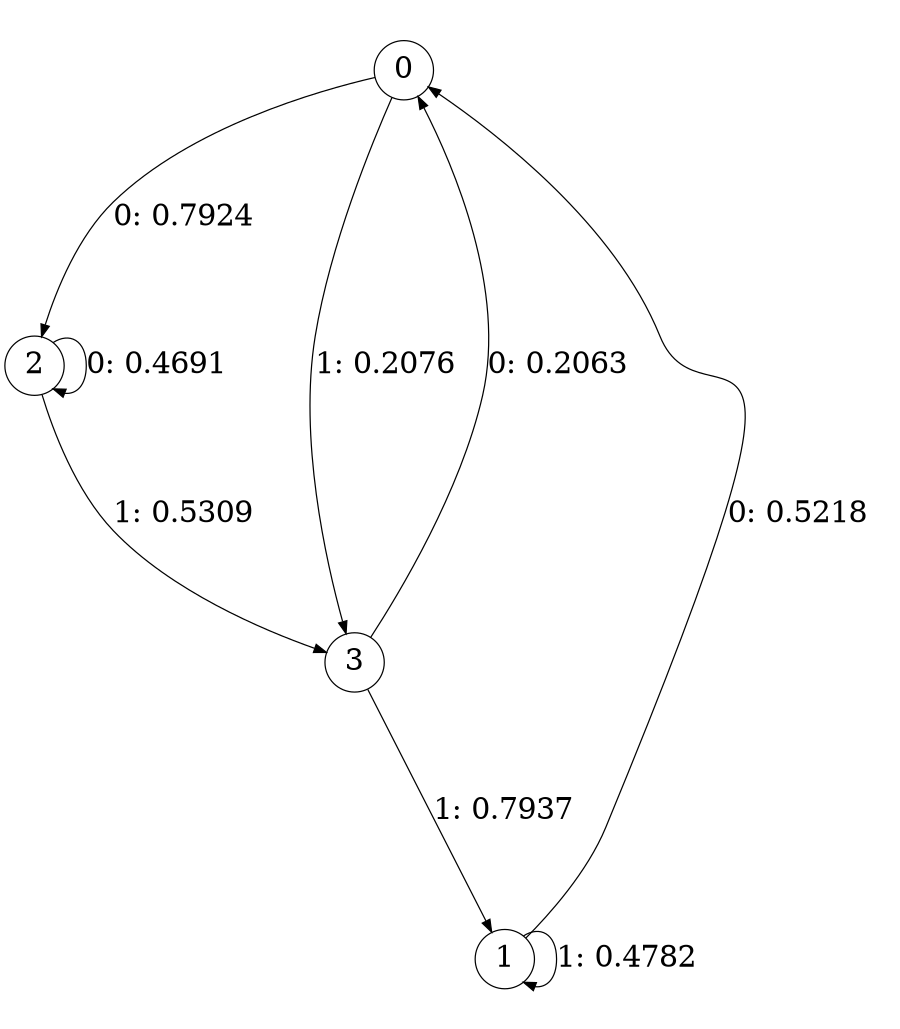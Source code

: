 digraph "ch12randomL2" {
size = "6,8.5";
ratio = "fill";
node [shape = circle];
node [fontsize = 24];
edge [fontsize = 24];
0 -> 2 [label = "0: 0.7924   "];
0 -> 3 [label = "1: 0.2076   "];
1 -> 0 [label = "0: 0.5218   "];
1 -> 1 [label = "1: 0.4782   "];
2 -> 2 [label = "0: 0.4691   "];
2 -> 3 [label = "1: 0.5309   "];
3 -> 0 [label = "0: 0.2063   "];
3 -> 1 [label = "1: 0.7937   "];
}